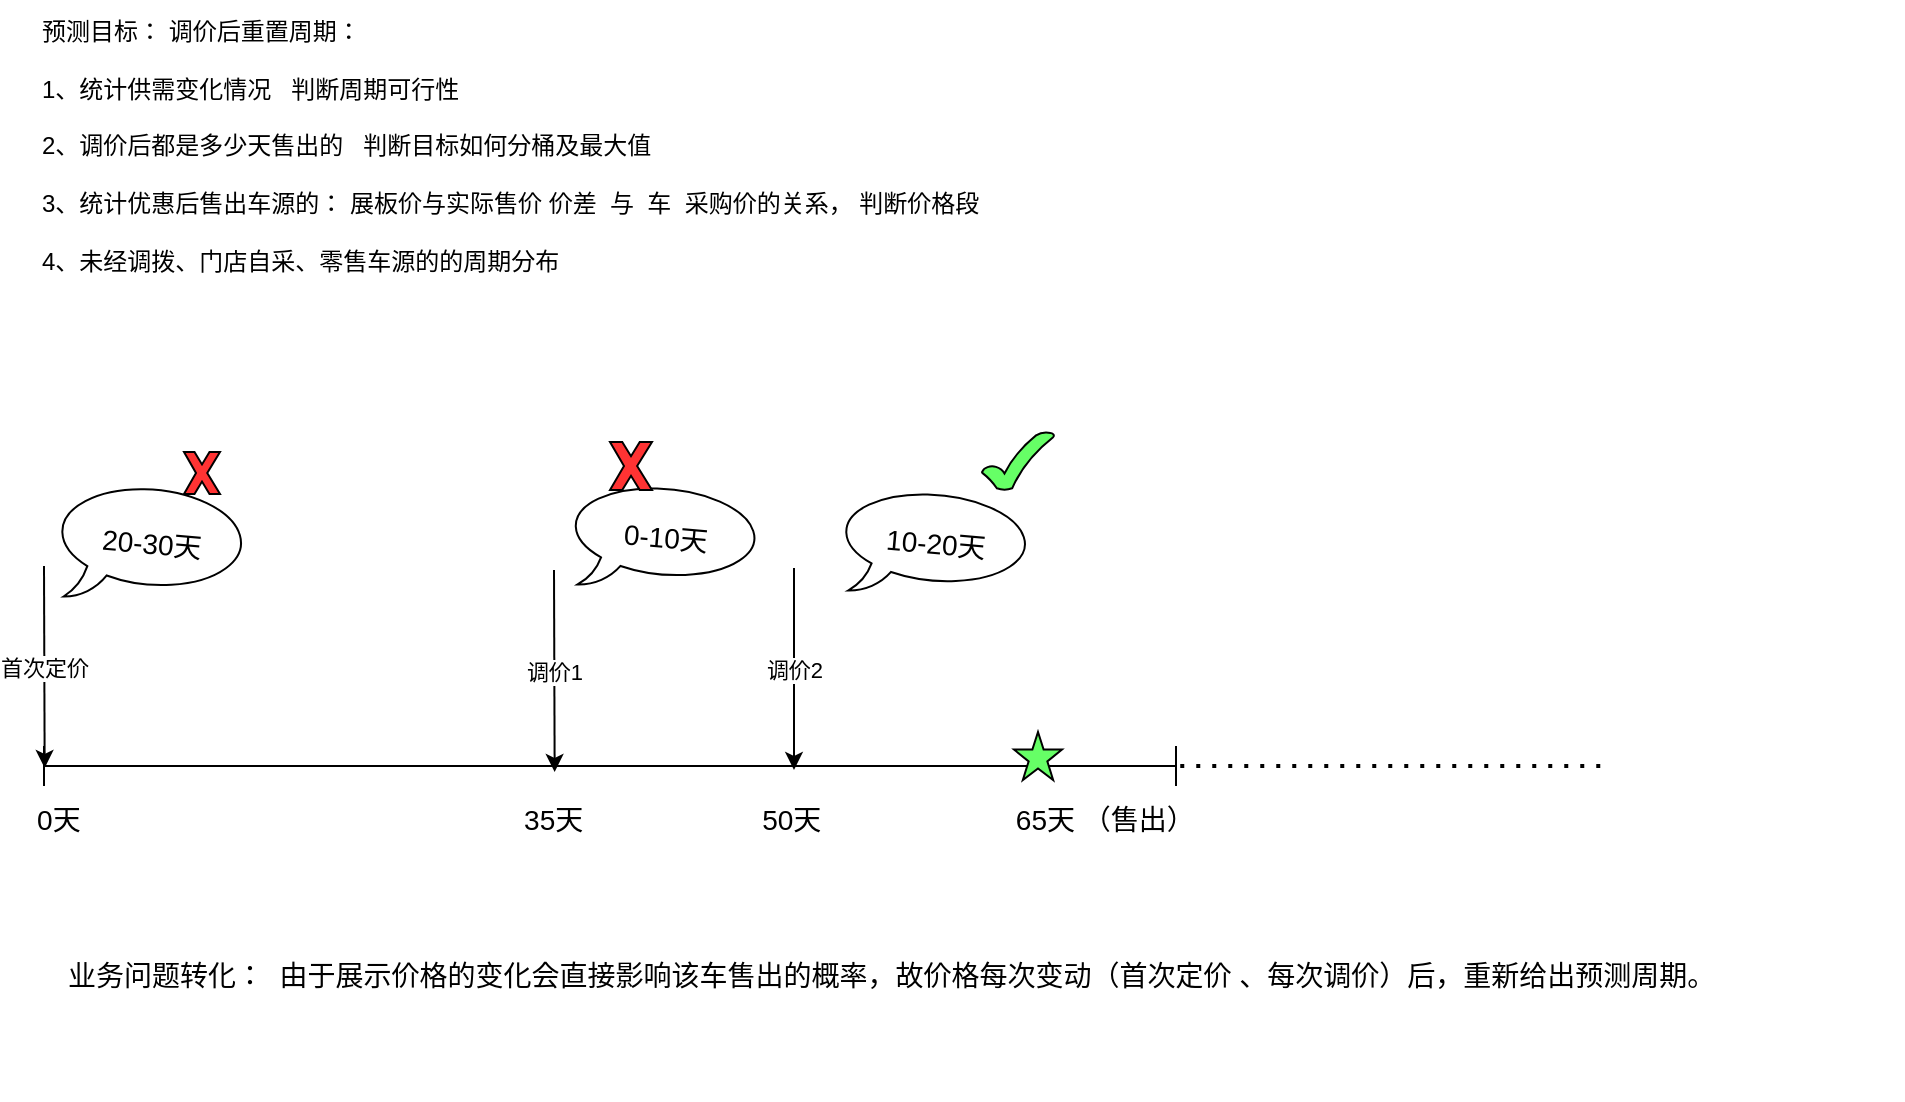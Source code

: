 <mxfile version="20.8.20" type="github">
  <diagram name="第 1 页" id="tffvoCzg-qfJbZ5mcpD_">
    <mxGraphModel dx="1058" dy="492" grid="0" gridSize="10" guides="1" tooltips="1" connect="0" arrows="1" fold="1" page="1" pageScale="1" pageWidth="4681" pageHeight="3300" math="0" shadow="0">
      <root>
        <mxCell id="0" />
        <mxCell id="1" parent="0" />
        <mxCell id="4fyiVSz0k1n7hgALqca6-2" value="预测目标： 调价后重置周期：&lt;br&gt;&lt;br&gt;1、统计供需变化情况&amp;nbsp; &amp;nbsp;判断周期可行性&lt;br&gt;&lt;br&gt;2、调价后都是多少天售出的&amp;nbsp; &amp;nbsp;判断目标如何分桶及最大值&lt;br&gt;&lt;br&gt;3、统计优惠后售出车源的： 展板价与实际售价 价差&amp;nbsp; 与&amp;nbsp; 车&amp;nbsp; 采购价的关系， 判断价格段&lt;br&gt;&lt;br&gt;4、未经调拨、门店自采、零售车源的的周期分布" style="text;html=1;strokeColor=none;fillColor=none;align=left;verticalAlign=middle;whiteSpace=wrap;rounded=0;" vertex="1" parent="1">
          <mxGeometry x="151" y="46" width="932" height="145" as="geometry" />
        </mxCell>
        <mxCell id="4fyiVSz0k1n7hgALqca6-3" value="" style="shape=crossbar;whiteSpace=wrap;html=1;rounded=1;" vertex="1" parent="1">
          <mxGeometry x="154" y="419" width="566" height="20" as="geometry" />
        </mxCell>
        <mxCell id="4fyiVSz0k1n7hgALqca6-8" value="" style="endArrow=classic;html=1;rounded=0;entryX=0.131;entryY=0.55;entryDx=0;entryDy=0;entryPerimeter=0;" edge="1" parent="1">
          <mxGeometry relative="1" as="geometry">
            <mxPoint x="409" y="331" as="sourcePoint" />
            <mxPoint x="409.329" y="432" as="targetPoint" />
          </mxGeometry>
        </mxCell>
        <mxCell id="4fyiVSz0k1n7hgALqca6-9" value="调价1" style="edgeLabel;resizable=0;html=1;align=center;verticalAlign=middle;" connectable="0" vertex="1" parent="4fyiVSz0k1n7hgALqca6-8">
          <mxGeometry relative="1" as="geometry" />
        </mxCell>
        <mxCell id="4fyiVSz0k1n7hgALqca6-10" value="" style="endArrow=classic;html=1;rounded=0;entryX=0.131;entryY=0.55;entryDx=0;entryDy=0;entryPerimeter=0;" edge="1" parent="1">
          <mxGeometry relative="1" as="geometry">
            <mxPoint x="529" y="330" as="sourcePoint" />
            <mxPoint x="529" y="431" as="targetPoint" />
          </mxGeometry>
        </mxCell>
        <mxCell id="4fyiVSz0k1n7hgALqca6-11" value="调价2" style="edgeLabel;resizable=0;html=1;align=center;verticalAlign=middle;" connectable="0" vertex="1" parent="4fyiVSz0k1n7hgALqca6-10">
          <mxGeometry relative="1" as="geometry" />
        </mxCell>
        <mxCell id="4fyiVSz0k1n7hgALqca6-16" value="" style="endArrow=classic;html=1;rounded=0;entryX=0.131;entryY=0.55;entryDx=0;entryDy=0;entryPerimeter=0;" edge="1" parent="1">
          <mxGeometry relative="1" as="geometry">
            <mxPoint x="154" y="329" as="sourcePoint" />
            <mxPoint x="154.329" y="430" as="targetPoint" />
          </mxGeometry>
        </mxCell>
        <mxCell id="4fyiVSz0k1n7hgALqca6-17" value="首次定价" style="edgeLabel;resizable=0;html=1;align=center;verticalAlign=middle;" connectable="0" vertex="1" parent="4fyiVSz0k1n7hgALqca6-16">
          <mxGeometry relative="1" as="geometry" />
        </mxCell>
        <mxCell id="4fyiVSz0k1n7hgALqca6-18" value="&lt;font style=&quot;font-size: 14px;&quot;&gt;业务问题转化：&amp;nbsp; 由于展示价格的变化会直接影响该车售出的概率，故价格每次变动（首次定价 、每次调价）后，重新给出预测周期。&lt;/font&gt;" style="text;html=1;strokeColor=none;fillColor=none;align=left;verticalAlign=middle;whiteSpace=wrap;rounded=0;" vertex="1" parent="1">
          <mxGeometry x="164" y="471" width="842" height="125" as="geometry" />
        </mxCell>
        <mxCell id="4fyiVSz0k1n7hgALqca6-19" value="20-30天" style="whiteSpace=wrap;html=1;shape=mxgraph.basic.oval_callout;fontSize=14;rotation=5;" vertex="1" parent="1">
          <mxGeometry x="158" y="288" width="100" height="60" as="geometry" />
        </mxCell>
        <mxCell id="4fyiVSz0k1n7hgALqca6-20" value="0-10天" style="whiteSpace=wrap;html=1;shape=mxgraph.basic.oval_callout;fontSize=14;rotation=5;" vertex="1" parent="1">
          <mxGeometry x="414.74" y="287.99" width="100" height="54" as="geometry" />
        </mxCell>
        <mxCell id="4fyiVSz0k1n7hgALqca6-21" value="" style="endArrow=none;dashed=1;html=1;dashPattern=1 3;strokeWidth=2;rounded=0;exitX=0.991;exitY=0.65;exitDx=0;exitDy=0;exitPerimeter=0;" edge="1" parent="1">
          <mxGeometry width="50" height="50" relative="1" as="geometry">
            <mxPoint x="722.13" y="429" as="sourcePoint" />
            <mxPoint x="934" y="429" as="targetPoint" />
          </mxGeometry>
        </mxCell>
        <mxCell id="4fyiVSz0k1n7hgALqca6-24" value="10-20天" style="whiteSpace=wrap;html=1;shape=mxgraph.basic.oval_callout;fontSize=14;rotation=5;" vertex="1" parent="1">
          <mxGeometry x="550" y="291" width="100" height="54" as="geometry" />
        </mxCell>
        <mxCell id="4fyiVSz0k1n7hgALqca6-25" value="" style="verticalLabelPosition=bottom;verticalAlign=top;html=1;shape=mxgraph.basic.x;fontSize=14;fillColor=#FF3333;" vertex="1" parent="1">
          <mxGeometry x="224" y="272" width="18" height="21" as="geometry" />
        </mxCell>
        <mxCell id="4fyiVSz0k1n7hgALqca6-26" value="" style="verticalLabelPosition=bottom;verticalAlign=top;html=1;shape=mxgraph.basic.x;fontSize=14;fillColor=#FF3333;" vertex="1" parent="1">
          <mxGeometry x="437" y="267" width="21" height="24" as="geometry" />
        </mxCell>
        <mxCell id="4fyiVSz0k1n7hgALqca6-27" value="" style="verticalLabelPosition=bottom;verticalAlign=top;html=1;shape=mxgraph.basic.tick;fontSize=14;fillColor=#66FF66;" vertex="1" parent="1">
          <mxGeometry x="623" y="262" width="36" height="29" as="geometry" />
        </mxCell>
        <mxCell id="4fyiVSz0k1n7hgALqca6-28" value="&amp;nbsp; &amp;nbsp; 0天&amp;nbsp; &amp;nbsp; &amp;nbsp; &amp;nbsp; &amp;nbsp; &amp;nbsp; &amp;nbsp; &amp;nbsp; &amp;nbsp; &amp;nbsp; &amp;nbsp; &amp;nbsp; &amp;nbsp; &amp;nbsp; &amp;nbsp; &amp;nbsp; &amp;nbsp; &amp;nbsp; &amp;nbsp; &amp;nbsp; &amp;nbsp; &amp;nbsp; &amp;nbsp; &amp;nbsp; &amp;nbsp; &amp;nbsp; &amp;nbsp; &amp;nbsp; &amp;nbsp;35天&amp;nbsp; &amp;nbsp; &amp;nbsp; &amp;nbsp; &amp;nbsp; &amp;nbsp; &amp;nbsp; &amp;nbsp; &amp;nbsp; &amp;nbsp; &amp;nbsp; &amp;nbsp;50天&amp;nbsp; &amp;nbsp; &amp;nbsp; &amp;nbsp; &amp;nbsp; &amp;nbsp; &amp;nbsp; &amp;nbsp; &amp;nbsp; &amp;nbsp; &amp;nbsp; &amp;nbsp; &amp;nbsp;65天 （售出）" style="text;html=1;strokeColor=none;fillColor=none;align=left;verticalAlign=middle;whiteSpace=wrap;rounded=0;fontSize=14;" vertex="1" parent="1">
          <mxGeometry x="133" y="441" width="725" height="30" as="geometry" />
        </mxCell>
        <mxCell id="4fyiVSz0k1n7hgALqca6-29" value="" style="verticalLabelPosition=bottom;verticalAlign=top;html=1;shape=mxgraph.basic.star;fontSize=14;fillColor=#66FF66;" vertex="1" parent="1">
          <mxGeometry x="639" y="412" width="24" height="24" as="geometry" />
        </mxCell>
      </root>
    </mxGraphModel>
  </diagram>
</mxfile>
